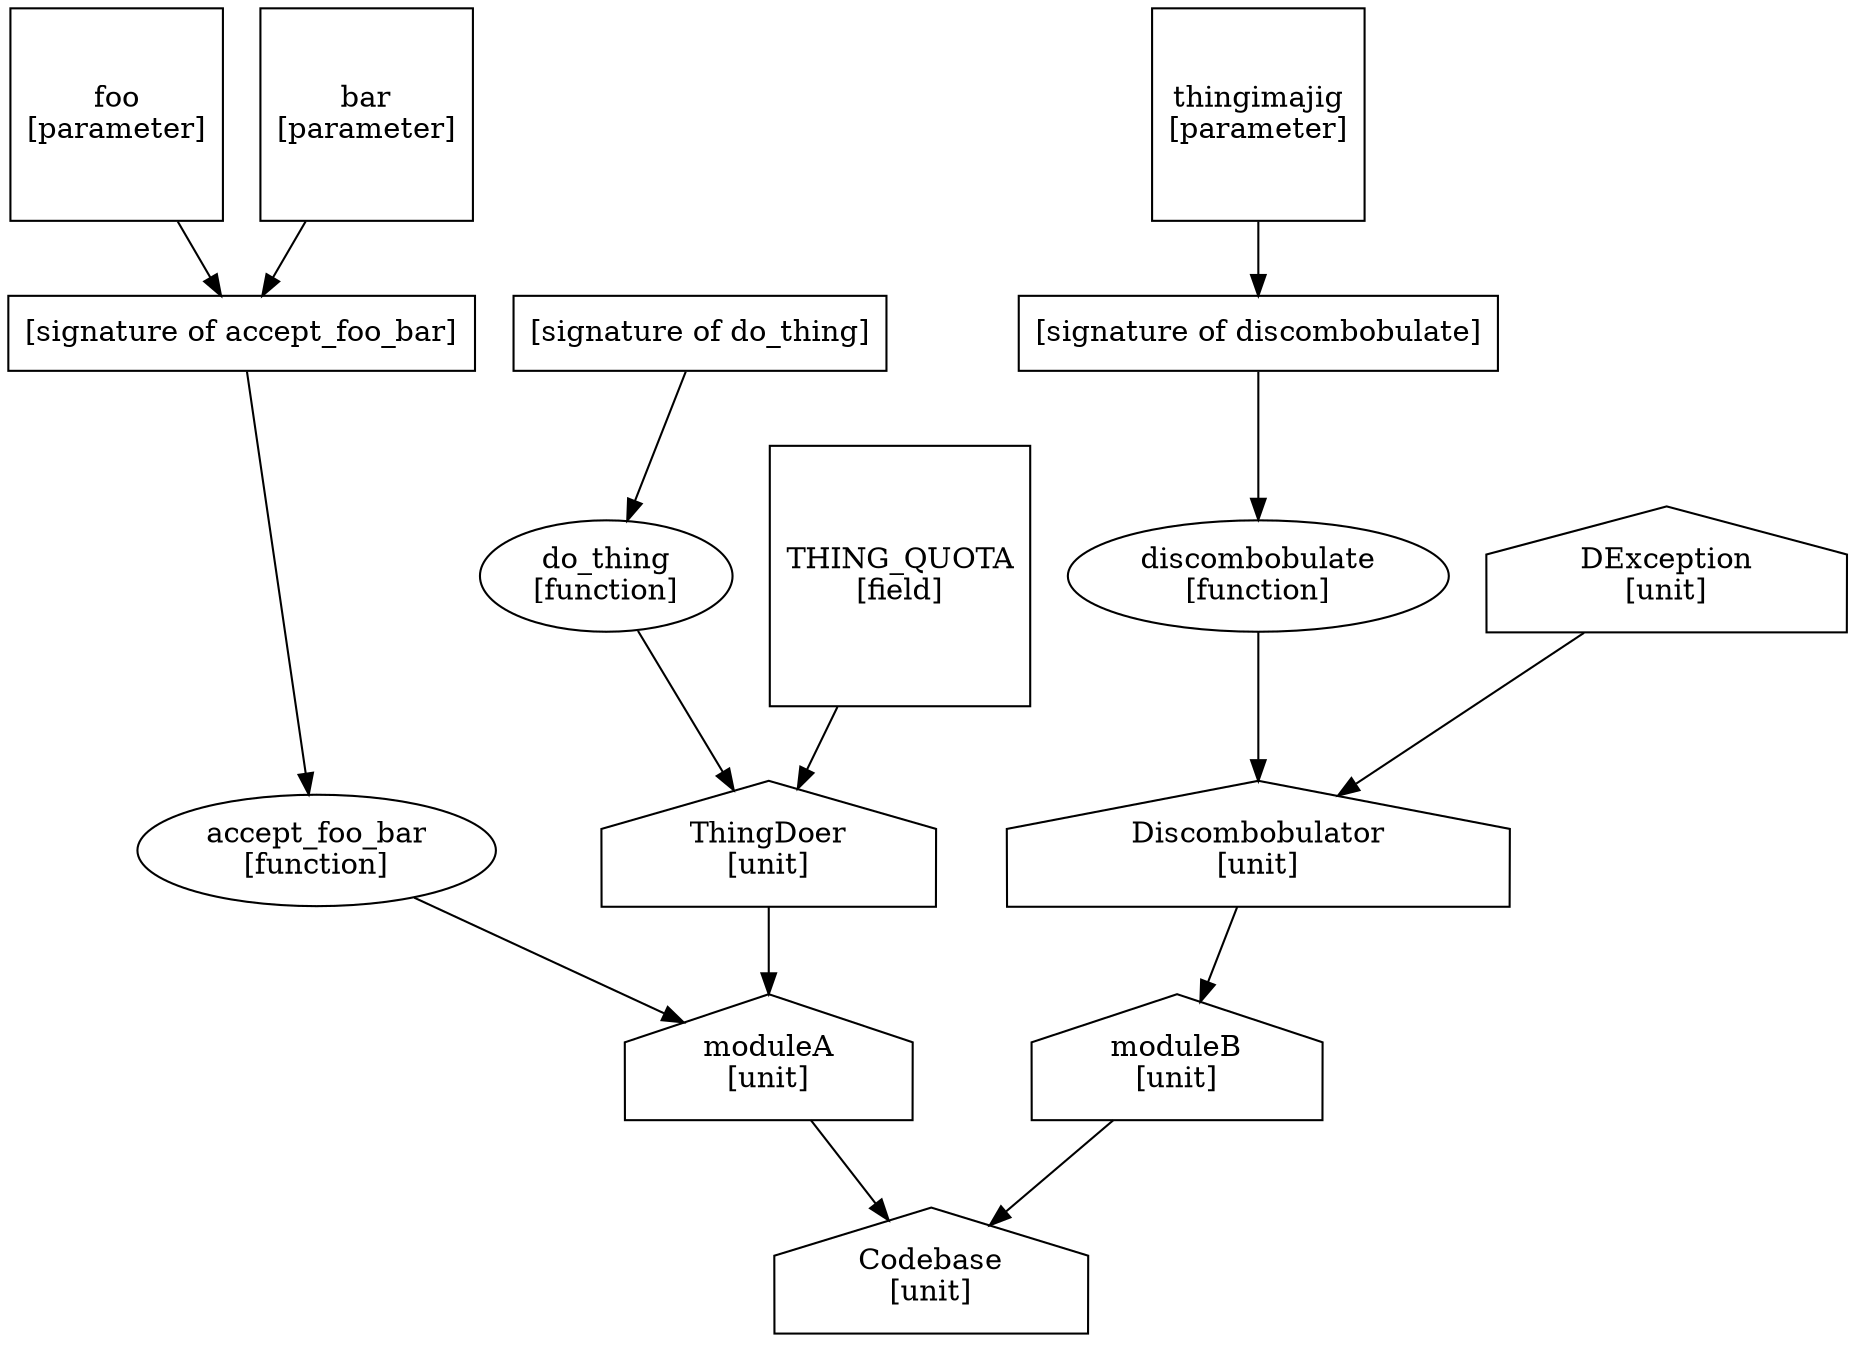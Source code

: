 digraph representation_example {

    u_codebase [shape=house, label="Codebase\n[unit]"];

    /* module1.py */

    p_a [shape=square, label="foo\n[parameter]"];
    p_b [shape=square, label="bar\n[parameter]"];
    s_func [shape=box, label="[signature of accept_foo_bar]"];
    p_a -> s_func;
    p_b -> s_func;
    f_func [shape=ellipse, label="accept_foo_bar\n[function]"];
    s_func -> f_func;
    s_func_empty [shape=box, label="[signature of do_thing]"];
    f_func_empty [shape=ellipse, label="do_thing\n[function]"];
    s_func_empty -> f_func_empty;
    {rank=same; s_func s_func_empty};

    i_thing_quota [shape=square, label="THING_QUOTA\n[field]"];

    u_class [shape=house, label="ThingDoer\n[unit]"];
    f_func_empty -> u_class;
    i_thing_quota -> u_class;

    u_module1 [shape=house, label="moduleA\n[unit]"];
    f_func -> u_module1;
    u_class -> u_module1;

    u_module1 -> u_codebase;

    /* module2.py */

    p_thingimajig [shape=square, label="thingimajig\n[parameter]"];
    s_disc [shape=box, label="[signature of discombobulate]"];
    p_thingimajig -> s_disc;
    f_disc [shape=ellipse, label="discombobulate\n[function]"];
    s_disc -> f_disc;

    u_discexc [shape=house, label="DException\n[unit]"]

    u_disc [shape=house, label="Discombobulator\n[unit]"];
    f_disc -> u_disc;
    u_discexc -> u_disc;

    u_module2 [shape=house, label="moduleB\n[unit]"]
    u_disc -> u_module2

    u_module2 -> u_codebase;

}